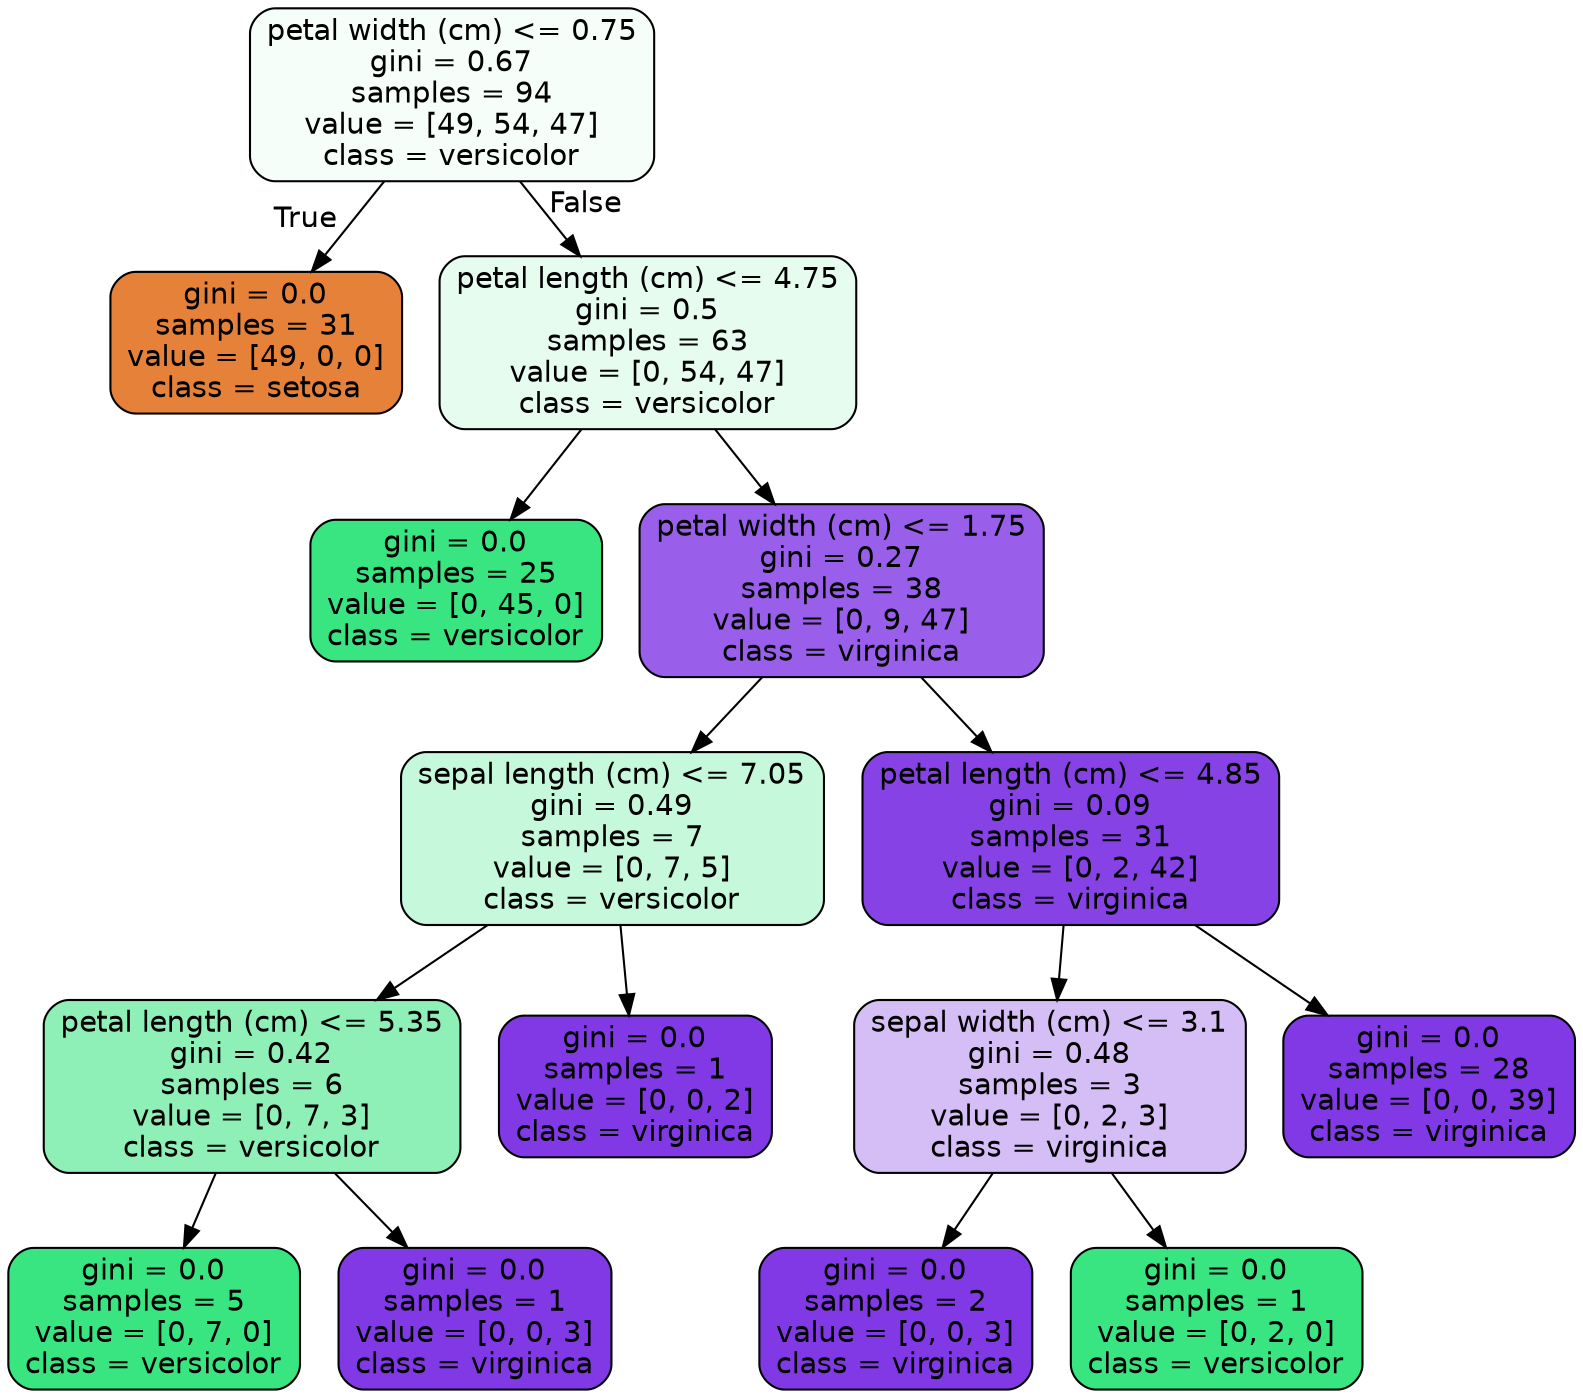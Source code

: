 digraph Tree {
node [shape=box, style="filled, rounded", color="black", fontname="helvetica"] ;
edge [fontname="helvetica"] ;
0 [label="petal width (cm) <= 0.75\ngini = 0.67\nsamples = 94\nvalue = [49, 54, 47]\nclass = versicolor", fillcolor="#f5fef9"] ;
1 [label="gini = 0.0\nsamples = 31\nvalue = [49, 0, 0]\nclass = setosa", fillcolor="#e58139"] ;
0 -> 1 [labeldistance=2.5, labelangle=45, headlabel="True"] ;
2 [label="petal length (cm) <= 4.75\ngini = 0.5\nsamples = 63\nvalue = [0, 54, 47]\nclass = versicolor", fillcolor="#e5fcef"] ;
0 -> 2 [labeldistance=2.5, labelangle=-45, headlabel="False"] ;
3 [label="gini = 0.0\nsamples = 25\nvalue = [0, 45, 0]\nclass = versicolor", fillcolor="#39e581"] ;
2 -> 3 ;
4 [label="petal width (cm) <= 1.75\ngini = 0.27\nsamples = 38\nvalue = [0, 9, 47]\nclass = virginica", fillcolor="#995fea"] ;
2 -> 4 ;
5 [label="sepal length (cm) <= 7.05\ngini = 0.49\nsamples = 7\nvalue = [0, 7, 5]\nclass = versicolor", fillcolor="#c6f8db"] ;
4 -> 5 ;
6 [label="petal length (cm) <= 5.35\ngini = 0.42\nsamples = 6\nvalue = [0, 7, 3]\nclass = versicolor", fillcolor="#8ef0b7"] ;
5 -> 6 ;
7 [label="gini = 0.0\nsamples = 5\nvalue = [0, 7, 0]\nclass = versicolor", fillcolor="#39e581"] ;
6 -> 7 ;
8 [label="gini = 0.0\nsamples = 1\nvalue = [0, 0, 3]\nclass = virginica", fillcolor="#8139e5"] ;
6 -> 8 ;
9 [label="gini = 0.0\nsamples = 1\nvalue = [0, 0, 2]\nclass = virginica", fillcolor="#8139e5"] ;
5 -> 9 ;
10 [label="petal length (cm) <= 4.85\ngini = 0.09\nsamples = 31\nvalue = [0, 2, 42]\nclass = virginica", fillcolor="#8742e6"] ;
4 -> 10 ;
11 [label="sepal width (cm) <= 3.1\ngini = 0.48\nsamples = 3\nvalue = [0, 2, 3]\nclass = virginica", fillcolor="#d5bdf6"] ;
10 -> 11 ;
12 [label="gini = 0.0\nsamples = 2\nvalue = [0, 0, 3]\nclass = virginica", fillcolor="#8139e5"] ;
11 -> 12 ;
13 [label="gini = 0.0\nsamples = 1\nvalue = [0, 2, 0]\nclass = versicolor", fillcolor="#39e581"] ;
11 -> 13 ;
14 [label="gini = 0.0\nsamples = 28\nvalue = [0, 0, 39]\nclass = virginica", fillcolor="#8139e5"] ;
10 -> 14 ;
}